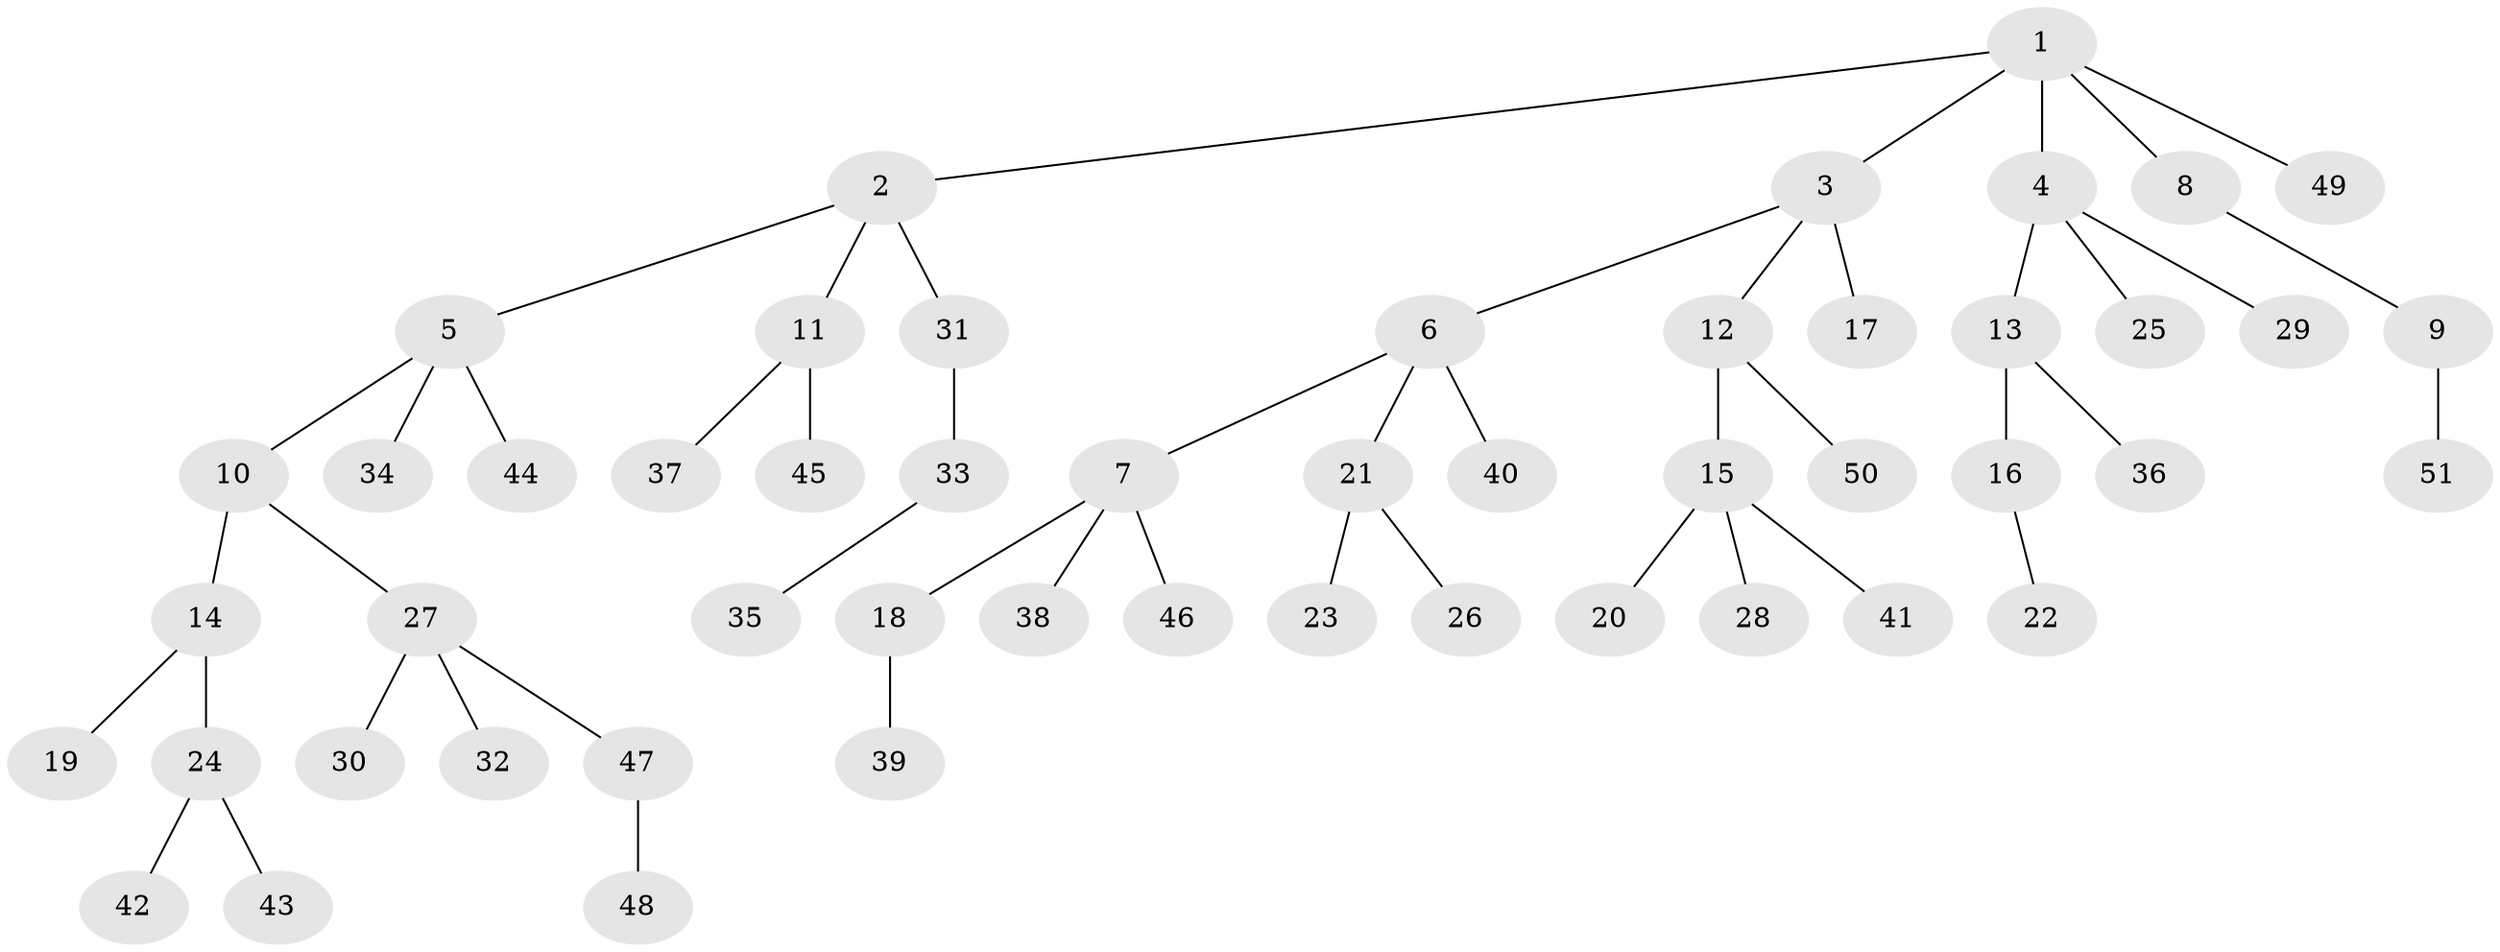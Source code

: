 // Generated by graph-tools (version 1.1) at 2025/11/02/27/25 16:11:26]
// undirected, 51 vertices, 50 edges
graph export_dot {
graph [start="1"]
  node [color=gray90,style=filled];
  1;
  2;
  3;
  4;
  5;
  6;
  7;
  8;
  9;
  10;
  11;
  12;
  13;
  14;
  15;
  16;
  17;
  18;
  19;
  20;
  21;
  22;
  23;
  24;
  25;
  26;
  27;
  28;
  29;
  30;
  31;
  32;
  33;
  34;
  35;
  36;
  37;
  38;
  39;
  40;
  41;
  42;
  43;
  44;
  45;
  46;
  47;
  48;
  49;
  50;
  51;
  1 -- 2;
  1 -- 3;
  1 -- 4;
  1 -- 8;
  1 -- 49;
  2 -- 5;
  2 -- 11;
  2 -- 31;
  3 -- 6;
  3 -- 12;
  3 -- 17;
  4 -- 13;
  4 -- 25;
  4 -- 29;
  5 -- 10;
  5 -- 34;
  5 -- 44;
  6 -- 7;
  6 -- 21;
  6 -- 40;
  7 -- 18;
  7 -- 38;
  7 -- 46;
  8 -- 9;
  9 -- 51;
  10 -- 14;
  10 -- 27;
  11 -- 37;
  11 -- 45;
  12 -- 15;
  12 -- 50;
  13 -- 16;
  13 -- 36;
  14 -- 19;
  14 -- 24;
  15 -- 20;
  15 -- 28;
  15 -- 41;
  16 -- 22;
  18 -- 39;
  21 -- 23;
  21 -- 26;
  24 -- 42;
  24 -- 43;
  27 -- 30;
  27 -- 32;
  27 -- 47;
  31 -- 33;
  33 -- 35;
  47 -- 48;
}
